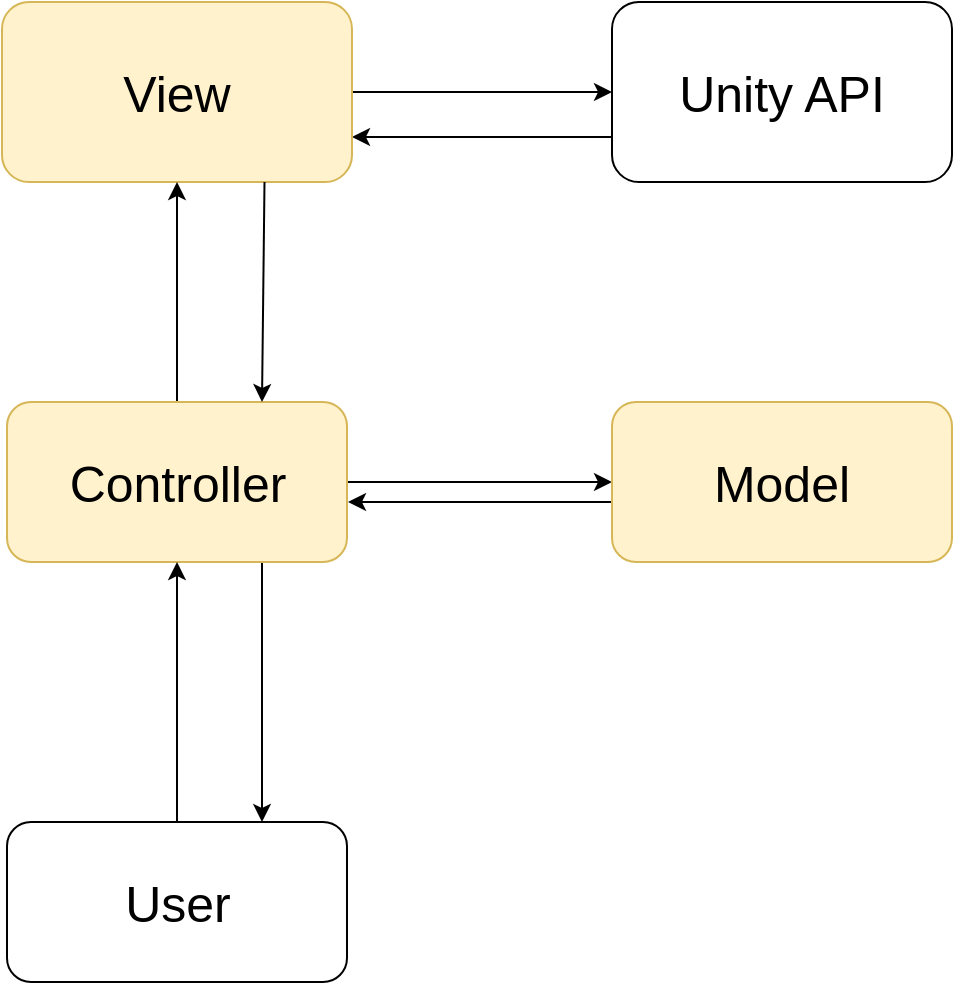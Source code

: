 <mxfile version="13.6.2" type="device"><diagram id="8lXxprPbNt_Hqy9KIaaH" name="Страница 1"><mxGraphModel dx="1038" dy="607" grid="1" gridSize="10" guides="1" tooltips="1" connect="1" arrows="1" fold="1" page="1" pageScale="1" pageWidth="827" pageHeight="1169" math="0" shadow="0"><root><mxCell id="0"/><mxCell id="1" parent="0"/><mxCell id="pk3Pq4kMP-s5rS3SLRz8-15" style="edgeStyle=orthogonalEdgeStyle;rounded=0;orthogonalLoop=1;jettySize=auto;html=1;exitX=0;exitY=0.75;exitDx=0;exitDy=0;entryX=1;entryY=0.75;entryDx=0;entryDy=0;" edge="1" parent="1" source="pk3Pq4kMP-s5rS3SLRz8-1" target="pk3Pq4kMP-s5rS3SLRz8-3"><mxGeometry relative="1" as="geometry"/></mxCell><mxCell id="pk3Pq4kMP-s5rS3SLRz8-1" value="&lt;font style=&quot;font-size: 25px&quot;&gt;Unity API&lt;/font&gt;" style="rounded=1;whiteSpace=wrap;html=1;" vertex="1" parent="1"><mxGeometry x="570" y="270" width="170" height="90" as="geometry"/></mxCell><mxCell id="pk3Pq4kMP-s5rS3SLRz8-10" style="edgeStyle=orthogonalEdgeStyle;rounded=0;orthogonalLoop=1;jettySize=auto;html=1;entryX=0;entryY=0.5;entryDx=0;entryDy=0;" edge="1" parent="1" source="pk3Pq4kMP-s5rS3SLRz8-3" target="pk3Pq4kMP-s5rS3SLRz8-1"><mxGeometry relative="1" as="geometry"/></mxCell><mxCell id="pk3Pq4kMP-s5rS3SLRz8-3" value="&lt;span style=&quot;font-size: 25px&quot;&gt;View&lt;/span&gt;" style="rounded=1;whiteSpace=wrap;html=1;fillColor=#fff2cc;strokeColor=#d6b656;" vertex="1" parent="1"><mxGeometry x="265" y="270" width="175" height="90" as="geometry"/></mxCell><mxCell id="pk3Pq4kMP-s5rS3SLRz8-8" style="edgeStyle=orthogonalEdgeStyle;rounded=0;orthogonalLoop=1;jettySize=auto;html=1;entryX=0;entryY=0.5;entryDx=0;entryDy=0;" edge="1" parent="1" source="pk3Pq4kMP-s5rS3SLRz8-4" target="pk3Pq4kMP-s5rS3SLRz8-5"><mxGeometry relative="1" as="geometry"/></mxCell><mxCell id="pk3Pq4kMP-s5rS3SLRz8-9" style="edgeStyle=orthogonalEdgeStyle;rounded=0;orthogonalLoop=1;jettySize=auto;html=1;entryX=0.5;entryY=1;entryDx=0;entryDy=0;" edge="1" parent="1" source="pk3Pq4kMP-s5rS3SLRz8-4" target="pk3Pq4kMP-s5rS3SLRz8-3"><mxGeometry relative="1" as="geometry"/></mxCell><mxCell id="pk3Pq4kMP-s5rS3SLRz8-12" style="edgeStyle=orthogonalEdgeStyle;rounded=0;orthogonalLoop=1;jettySize=auto;html=1;exitX=0.75;exitY=1;exitDx=0;exitDy=0;entryX=0.75;entryY=0;entryDx=0;entryDy=0;" edge="1" parent="1" source="pk3Pq4kMP-s5rS3SLRz8-4" target="pk3Pq4kMP-s5rS3SLRz8-6"><mxGeometry relative="1" as="geometry"/></mxCell><mxCell id="pk3Pq4kMP-s5rS3SLRz8-4" value="&lt;span style=&quot;font-size: 25px&quot;&gt;Controller&lt;/span&gt;" style="rounded=1;whiteSpace=wrap;html=1;fillColor=#fff2cc;strokeColor=#d6b656;" vertex="1" parent="1"><mxGeometry x="267.5" y="470" width="170" height="80" as="geometry"/></mxCell><mxCell id="pk3Pq4kMP-s5rS3SLRz8-11" style="edgeStyle=orthogonalEdgeStyle;rounded=0;orthogonalLoop=1;jettySize=auto;html=1;" edge="1" parent="1" source="pk3Pq4kMP-s5rS3SLRz8-5"><mxGeometry relative="1" as="geometry"><mxPoint x="438" y="520" as="targetPoint"/><Array as="points"><mxPoint x="438" y="520"/></Array></mxGeometry></mxCell><mxCell id="pk3Pq4kMP-s5rS3SLRz8-5" value="&lt;font style=&quot;font-size: 25px&quot;&gt;Model&lt;/font&gt;" style="rounded=1;whiteSpace=wrap;html=1;fillColor=#fff2cc;strokeColor=#d6b656;" vertex="1" parent="1"><mxGeometry x="570" y="470" width="170" height="80" as="geometry"/></mxCell><mxCell id="pk3Pq4kMP-s5rS3SLRz8-7" style="edgeStyle=orthogonalEdgeStyle;rounded=0;orthogonalLoop=1;jettySize=auto;html=1;entryX=0.5;entryY=1;entryDx=0;entryDy=0;" edge="1" parent="1" source="pk3Pq4kMP-s5rS3SLRz8-6" target="pk3Pq4kMP-s5rS3SLRz8-4"><mxGeometry relative="1" as="geometry"/></mxCell><mxCell id="pk3Pq4kMP-s5rS3SLRz8-6" value="&lt;font style=&quot;font-size: 25px&quot;&gt;User&lt;/font&gt;" style="rounded=1;whiteSpace=wrap;html=1;" vertex="1" parent="1"><mxGeometry x="267.5" y="680" width="170" height="80" as="geometry"/></mxCell><mxCell id="pk3Pq4kMP-s5rS3SLRz8-14" value="" style="endArrow=classic;html=1;entryX=0.75;entryY=0;entryDx=0;entryDy=0;exitX=0.75;exitY=1;exitDx=0;exitDy=0;" edge="1" parent="1" source="pk3Pq4kMP-s5rS3SLRz8-3" target="pk3Pq4kMP-s5rS3SLRz8-4"><mxGeometry width="50" height="50" relative="1" as="geometry"><mxPoint x="390" y="540" as="sourcePoint"/><mxPoint x="440" y="490" as="targetPoint"/></mxGeometry></mxCell></root></mxGraphModel></diagram></mxfile>